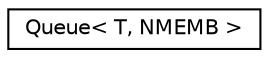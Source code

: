 digraph "Graphical Class Hierarchy"
{
  edge [fontname="Helvetica",fontsize="10",labelfontname="Helvetica",labelfontsize="10"];
  node [fontname="Helvetica",fontsize="10",shape=record];
  rankdir="LR";
  Node1 [label="Queue\< T, NMEMB \>",height=0.2,width=0.4,color="black", fillcolor="white", style="filled",URL="$d7/d56/classQueue.html"];
}
